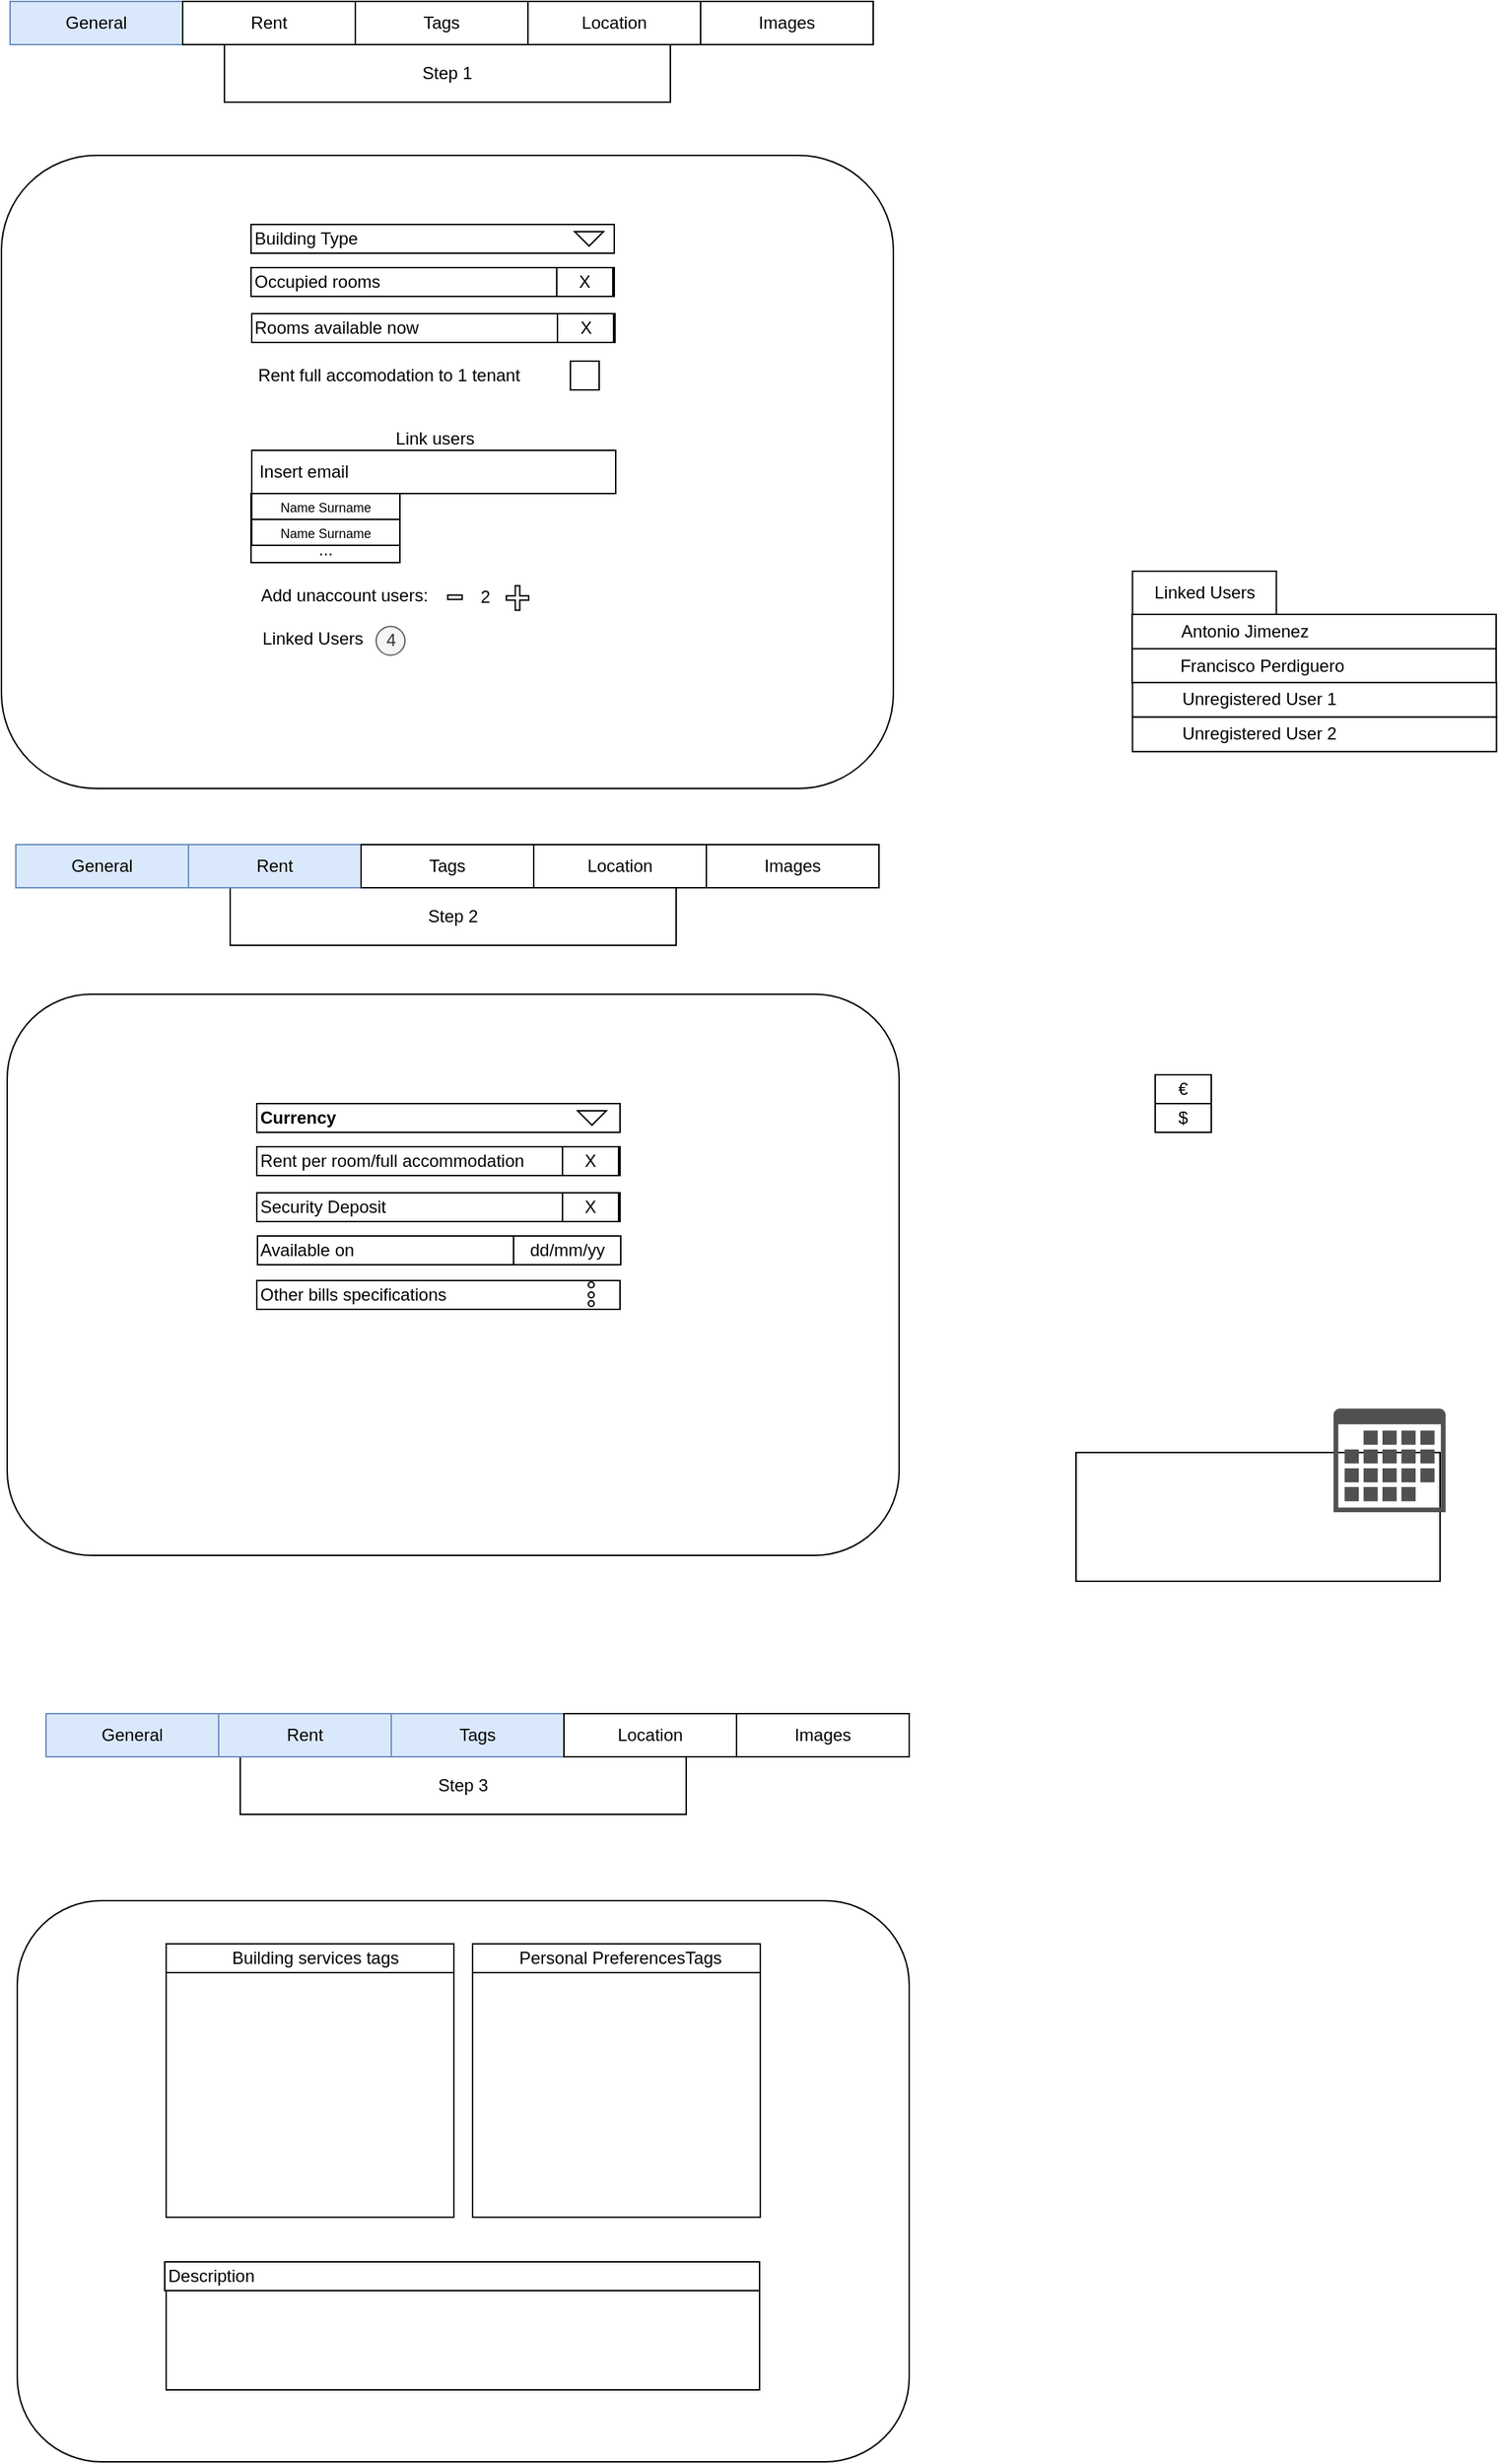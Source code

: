 <mxfile version="22.0.4" type="device">
  <diagram name="Create Building&#39;s Post" id="58qk8amYZC4i2tyVc62f">
    <mxGraphModel dx="2074" dy="1106" grid="1" gridSize="10" guides="1" tooltips="1" connect="1" arrows="1" fold="1" page="1" pageScale="1" pageWidth="827" pageHeight="1169" math="0" shadow="0">
      <root>
        <mxCell id="dsDYB3K5QXEbDidPds9u-0" />
        <mxCell id="dsDYB3K5QXEbDidPds9u-1" parent="dsDYB3K5QXEbDidPds9u-0" />
        <mxCell id="wt2irbwT1ydWuY7uJc_d-68" value="" style="rounded=1;whiteSpace=wrap;html=1;" parent="dsDYB3K5QXEbDidPds9u-1" vertex="1">
          <mxGeometry x="344" y="157" width="620" height="440" as="geometry" />
        </mxCell>
        <mxCell id="xL-tOzKnqsiwL6wojlu8-9" value="4" style="ellipse;whiteSpace=wrap;html=1;aspect=fixed;fillColor=#f5f5f5;fontColor=#333333;strokeColor=#666666;" parent="dsDYB3K5QXEbDidPds9u-1" vertex="1">
          <mxGeometry x="604.5" y="484.37" width="20" height="20" as="geometry" />
        </mxCell>
        <mxCell id="wt2irbwT1ydWuY7uJc_d-73" value="&lt;div align=&quot;left&quot;&gt;Building Type&lt;br&gt;&lt;/div&gt;" style="rounded=0;whiteSpace=wrap;html=1;align=left;" parent="dsDYB3K5QXEbDidPds9u-1" vertex="1">
          <mxGeometry x="517.5" y="205" width="252.5" height="20" as="geometry" />
        </mxCell>
        <mxCell id="wt2irbwT1ydWuY7uJc_d-74" value="" style="triangle;whiteSpace=wrap;html=1;rotation=90;" parent="dsDYB3K5QXEbDidPds9u-1" vertex="1">
          <mxGeometry x="747.5" y="205" width="10" height="20" as="geometry" />
        </mxCell>
        <mxCell id="wt2irbwT1ydWuY7uJc_d-75" value="Occupied rooms" style="rounded=0;whiteSpace=wrap;html=1;align=left;" parent="dsDYB3K5QXEbDidPds9u-1" vertex="1">
          <mxGeometry x="517.5" y="235" width="252.5" height="20" as="geometry" />
        </mxCell>
        <mxCell id="wt2irbwT1ydWuY7uJc_d-76" value="X " style="rounded=0;whiteSpace=wrap;html=1;" parent="dsDYB3K5QXEbDidPds9u-1" vertex="1">
          <mxGeometry x="730" y="235" width="39" height="20" as="geometry" />
        </mxCell>
        <mxCell id="wt2irbwT1ydWuY7uJc_d-77" value="Rooms available now" style="rounded=0;whiteSpace=wrap;html=1;align=left;" parent="dsDYB3K5QXEbDidPds9u-1" vertex="1">
          <mxGeometry x="518" y="267" width="252.5" height="20" as="geometry" />
        </mxCell>
        <mxCell id="wt2irbwT1ydWuY7uJc_d-78" value="X " style="rounded=0;whiteSpace=wrap;html=1;" parent="dsDYB3K5QXEbDidPds9u-1" vertex="1">
          <mxGeometry x="730.5" y="267" width="39" height="20" as="geometry" />
        </mxCell>
        <mxCell id="wt2irbwT1ydWuY7uJc_d-79" value="&amp;nbsp;Insert email" style="rounded=0;whiteSpace=wrap;html=1;align=left;" parent="dsDYB3K5QXEbDidPds9u-1" vertex="1">
          <mxGeometry x="518" y="362" width="253" height="30" as="geometry" />
        </mxCell>
        <mxCell id="wt2irbwT1ydWuY7uJc_d-80" value="" style="rounded=0;whiteSpace=wrap;html=1;" parent="dsDYB3K5QXEbDidPds9u-1" vertex="1">
          <mxGeometry x="517.5" y="392" width="103.5" height="48" as="geometry" />
        </mxCell>
        <mxCell id="wt2irbwT1ydWuY7uJc_d-81" value="Step 1" style="rounded=0;whiteSpace=wrap;html=1;" parent="dsDYB3K5QXEbDidPds9u-1" vertex="1">
          <mxGeometry x="499" y="80" width="310" height="40" as="geometry" />
        </mxCell>
        <mxCell id="wt2irbwT1ydWuY7uJc_d-82" value="" style="rounded=1;whiteSpace=wrap;html=1;" parent="dsDYB3K5QXEbDidPds9u-1" vertex="1">
          <mxGeometry x="348" y="740" width="620" height="390" as="geometry" />
        </mxCell>
        <mxCell id="wt2irbwT1ydWuY7uJc_d-83" value="Rent per room/full accommodation" style="rounded=0;whiteSpace=wrap;html=1;align=left;" parent="dsDYB3K5QXEbDidPds9u-1" vertex="1">
          <mxGeometry x="521.5" y="846" width="252.5" height="20" as="geometry" />
        </mxCell>
        <mxCell id="wt2irbwT1ydWuY7uJc_d-84" value="Security Deposit" style="rounded=0;whiteSpace=wrap;html=1;align=left;" parent="dsDYB3K5QXEbDidPds9u-1" vertex="1">
          <mxGeometry x="521.5" y="878" width="252.5" height="20" as="geometry" />
        </mxCell>
        <mxCell id="wt2irbwT1ydWuY7uJc_d-85" value="X " style="rounded=0;whiteSpace=wrap;html=1;" parent="dsDYB3K5QXEbDidPds9u-1" vertex="1">
          <mxGeometry x="734" y="878" width="39" height="20" as="geometry" />
        </mxCell>
        <mxCell id="wt2irbwT1ydWuY7uJc_d-86" value="Available on" style="rounded=0;whiteSpace=wrap;html=1;align=left;" parent="dsDYB3K5QXEbDidPds9u-1" vertex="1">
          <mxGeometry x="522" y="908" width="252.5" height="20" as="geometry" />
        </mxCell>
        <mxCell id="wt2irbwT1ydWuY7uJc_d-87" value="dd/mm/yy" style="rounded=0;whiteSpace=wrap;html=1;" parent="dsDYB3K5QXEbDidPds9u-1" vertex="1">
          <mxGeometry x="700" y="908" width="74.5" height="20" as="geometry" />
        </mxCell>
        <mxCell id="wt2irbwT1ydWuY7uJc_d-88" value="Step 2" style="rounded=0;whiteSpace=wrap;html=1;" parent="dsDYB3K5QXEbDidPds9u-1" vertex="1">
          <mxGeometry x="503" y="666" width="310" height="40" as="geometry" />
        </mxCell>
        <mxCell id="wt2irbwT1ydWuY7uJc_d-89" value="X " style="rounded=0;whiteSpace=wrap;html=1;" parent="dsDYB3K5QXEbDidPds9u-1" vertex="1">
          <mxGeometry x="734" y="846" width="39" height="20" as="geometry" />
        </mxCell>
        <mxCell id="wt2irbwT1ydWuY7uJc_d-90" value="Currency" style="rounded=0;whiteSpace=wrap;html=1;align=left;fontStyle=1" parent="dsDYB3K5QXEbDidPds9u-1" vertex="1">
          <mxGeometry x="521.5" y="816" width="252.5" height="20" as="geometry" />
        </mxCell>
        <mxCell id="wt2irbwT1ydWuY7uJc_d-91" value="" style="triangle;whiteSpace=wrap;html=1;rotation=90;" parent="dsDYB3K5QXEbDidPds9u-1" vertex="1">
          <mxGeometry x="749.5" y="816" width="10" height="20" as="geometry" />
        </mxCell>
        <mxCell id="wt2irbwT1ydWuY7uJc_d-92" value="Other bills specifications" style="rounded=0;whiteSpace=wrap;html=1;align=left;" parent="dsDYB3K5QXEbDidPds9u-1" vertex="1">
          <mxGeometry x="521.5" y="939" width="252.5" height="20" as="geometry" />
        </mxCell>
        <mxCell id="wt2irbwT1ydWuY7uJc_d-93" value="" style="rounded=0;whiteSpace=wrap;html=1;" parent="dsDYB3K5QXEbDidPds9u-1" vertex="1">
          <mxGeometry x="1091" y="1058.5" width="253" height="89.5" as="geometry" />
        </mxCell>
        <mxCell id="wt2irbwT1ydWuY7uJc_d-94" value="" style="rounded=1;whiteSpace=wrap;html=1;" parent="dsDYB3K5QXEbDidPds9u-1" vertex="1">
          <mxGeometry x="355" y="1370" width="620" height="390" as="geometry" />
        </mxCell>
        <mxCell id="wt2irbwT1ydWuY7uJc_d-95" value="&amp;nbsp;&amp;nbsp;&amp;nbsp;&amp;nbsp;&amp;nbsp;&amp;nbsp;&amp;nbsp;&amp;nbsp;&amp;nbsp;&amp;nbsp;&amp;nbsp;&amp;nbsp; Building services tags" style="rounded=0;whiteSpace=wrap;html=1;align=left;" parent="dsDYB3K5QXEbDidPds9u-1" vertex="1">
          <mxGeometry x="458.5" y="1400" width="200" height="20" as="geometry" />
        </mxCell>
        <mxCell id="wt2irbwT1ydWuY7uJc_d-96" value="Step 3" style="rounded=0;whiteSpace=wrap;html=1;" parent="dsDYB3K5QXEbDidPds9u-1" vertex="1">
          <mxGeometry x="510" y="1270" width="310" height="40" as="geometry" />
        </mxCell>
        <mxCell id="wt2irbwT1ydWuY7uJc_d-97" value="&amp;nbsp;&amp;nbsp;&amp;nbsp;&amp;nbsp;&amp;nbsp;&amp;nbsp;&amp;nbsp;&amp;nbsp; Personal PreferencesTags" style="rounded=0;whiteSpace=wrap;html=1;align=left;" parent="dsDYB3K5QXEbDidPds9u-1" vertex="1">
          <mxGeometry x="671.5" y="1400" width="200" height="20" as="geometry" />
        </mxCell>
        <mxCell id="wt2irbwT1ydWuY7uJc_d-98" value="" style="rounded=0;whiteSpace=wrap;html=1;align=left;" parent="dsDYB3K5QXEbDidPds9u-1" vertex="1">
          <mxGeometry x="458.5" y="1420" width="200" height="170" as="geometry" />
        </mxCell>
        <mxCell id="wt2irbwT1ydWuY7uJc_d-99" value="" style="rounded=0;whiteSpace=wrap;html=1;align=left;" parent="dsDYB3K5QXEbDidPds9u-1" vertex="1">
          <mxGeometry x="671.5" y="1420" width="200" height="170" as="geometry" />
        </mxCell>
        <mxCell id="wt2irbwT1ydWuY7uJc_d-100" value="Description" style="rounded=0;whiteSpace=wrap;html=1;align=left;" parent="dsDYB3K5QXEbDidPds9u-1" vertex="1">
          <mxGeometry x="457.5" y="1621" width="413.5" height="20" as="geometry" />
        </mxCell>
        <mxCell id="wt2irbwT1ydWuY7uJc_d-101" value="" style="rounded=0;whiteSpace=wrap;html=1;align=left;" parent="dsDYB3K5QXEbDidPds9u-1" vertex="1">
          <mxGeometry x="458.5" y="1641" width="412.5" height="69" as="geometry" />
        </mxCell>
        <mxCell id="wt2irbwT1ydWuY7uJc_d-102" value="Link users" style="text;html=1;align=center;verticalAlign=middle;resizable=0;points=[];autosize=1;strokeColor=none;fillColor=none;" parent="dsDYB3K5QXEbDidPds9u-1" vertex="1">
          <mxGeometry x="604.5" y="339" width="80" height="30" as="geometry" />
        </mxCell>
        <mxCell id="wt2irbwT1ydWuY7uJc_d-103" value="&lt;font style=&quot;font-size: 9px;&quot;&gt;Name Surname&lt;/font&gt;" style="rounded=0;whiteSpace=wrap;html=1;" parent="dsDYB3K5QXEbDidPds9u-1" vertex="1">
          <mxGeometry x="518" y="392" width="103" height="18" as="geometry" />
        </mxCell>
        <mxCell id="wt2irbwT1ydWuY7uJc_d-108" value="&lt;font style=&quot;font-size: 9px;&quot;&gt;Name Surname&lt;/font&gt;" style="rounded=0;whiteSpace=wrap;html=1;" parent="dsDYB3K5QXEbDidPds9u-1" vertex="1">
          <mxGeometry x="518" y="410" width="103" height="18" as="geometry" />
        </mxCell>
        <mxCell id="wt2irbwT1ydWuY7uJc_d-113" value="..." style="text;html=1;align=center;verticalAlign=middle;resizable=0;points=[];autosize=1;strokeColor=none;fillColor=none;" parent="dsDYB3K5QXEbDidPds9u-1" vertex="1">
          <mxGeometry x="554.25" y="416" width="30" height="30" as="geometry" />
        </mxCell>
        <mxCell id="wt2irbwT1ydWuY7uJc_d-115" value="Linked Users" style="text;html=1;align=center;verticalAlign=middle;resizable=0;points=[];autosize=1;strokeColor=none;fillColor=none;" parent="dsDYB3K5QXEbDidPds9u-1" vertex="1">
          <mxGeometry x="510" y="478.37" width="100" height="30" as="geometry" />
        </mxCell>
        <mxCell id="wt2irbwT1ydWuY7uJc_d-126" value="Add unaccount users:" style="text;html=1;align=center;verticalAlign=middle;resizable=0;points=[];autosize=1;strokeColor=none;fillColor=none;" parent="dsDYB3K5QXEbDidPds9u-1" vertex="1">
          <mxGeometry x="512" y="447.87" width="140" height="30" as="geometry" />
        </mxCell>
        <mxCell id="wt2irbwT1ydWuY7uJc_d-127" value="2" style="rounded=0;whiteSpace=wrap;html=1;strokeColor=none;" parent="dsDYB3K5QXEbDidPds9u-1" vertex="1">
          <mxGeometry x="642.25" y="449.87" width="77.25" height="28.5" as="geometry" />
        </mxCell>
        <mxCell id="wt2irbwT1ydWuY7uJc_d-129" value="" style="rounded=0;whiteSpace=wrap;html=1;" parent="dsDYB3K5QXEbDidPds9u-1" vertex="1">
          <mxGeometry x="654.25" y="462.62" width="10" height="3" as="geometry" />
        </mxCell>
        <mxCell id="wt2irbwT1ydWuY7uJc_d-131" value="" style="shape=cross;whiteSpace=wrap;html=1;" parent="dsDYB3K5QXEbDidPds9u-1" vertex="1">
          <mxGeometry x="695" y="456.12" width="15.5" height="17" as="geometry" />
        </mxCell>
        <mxCell id="wt2irbwT1ydWuY7uJc_d-140" value="General" style="rounded=0;whiteSpace=wrap;html=1;fillColor=#dae8fc;strokeColor=#6c8ebf;" parent="dsDYB3K5QXEbDidPds9u-1" vertex="1">
          <mxGeometry x="350" y="50" width="120" height="30" as="geometry" />
        </mxCell>
        <mxCell id="wt2irbwT1ydWuY7uJc_d-141" value="Rent" style="rounded=0;whiteSpace=wrap;html=1;" parent="dsDYB3K5QXEbDidPds9u-1" vertex="1">
          <mxGeometry x="470" y="50" width="120" height="30" as="geometry" />
        </mxCell>
        <mxCell id="wt2irbwT1ydWuY7uJc_d-142" value="Tags" style="rounded=0;whiteSpace=wrap;html=1;" parent="dsDYB3K5QXEbDidPds9u-1" vertex="1">
          <mxGeometry x="590" y="50" width="120" height="30" as="geometry" />
        </mxCell>
        <mxCell id="wt2irbwT1ydWuY7uJc_d-143" value="Location" style="rounded=0;whiteSpace=wrap;html=1;" parent="dsDYB3K5QXEbDidPds9u-1" vertex="1">
          <mxGeometry x="710" y="50" width="120" height="30" as="geometry" />
        </mxCell>
        <mxCell id="wt2irbwT1ydWuY7uJc_d-144" value="Images" style="rounded=0;whiteSpace=wrap;html=1;" parent="dsDYB3K5QXEbDidPds9u-1" vertex="1">
          <mxGeometry x="830" y="50" width="120" height="30" as="geometry" />
        </mxCell>
        <mxCell id="wt2irbwT1ydWuY7uJc_d-145" value="General" style="rounded=0;whiteSpace=wrap;html=1;fillColor=#dae8fc;strokeColor=#6c8ebf;" parent="dsDYB3K5QXEbDidPds9u-1" vertex="1">
          <mxGeometry x="354" y="636" width="120" height="30" as="geometry" />
        </mxCell>
        <mxCell id="wt2irbwT1ydWuY7uJc_d-146" value="Rent" style="rounded=0;whiteSpace=wrap;html=1;fillColor=#dae8fc;strokeColor=#6c8ebf;" parent="dsDYB3K5QXEbDidPds9u-1" vertex="1">
          <mxGeometry x="474" y="636" width="120" height="30" as="geometry" />
        </mxCell>
        <mxCell id="wt2irbwT1ydWuY7uJc_d-147" value="Tags" style="rounded=0;whiteSpace=wrap;html=1;" parent="dsDYB3K5QXEbDidPds9u-1" vertex="1">
          <mxGeometry x="594" y="636" width="120" height="30" as="geometry" />
        </mxCell>
        <mxCell id="wt2irbwT1ydWuY7uJc_d-148" value="Location" style="rounded=0;whiteSpace=wrap;html=1;" parent="dsDYB3K5QXEbDidPds9u-1" vertex="1">
          <mxGeometry x="714" y="636" width="120" height="30" as="geometry" />
        </mxCell>
        <mxCell id="wt2irbwT1ydWuY7uJc_d-149" value="Images" style="rounded=0;whiteSpace=wrap;html=1;" parent="dsDYB3K5QXEbDidPds9u-1" vertex="1">
          <mxGeometry x="834" y="636" width="120" height="30" as="geometry" />
        </mxCell>
        <mxCell id="wt2irbwT1ydWuY7uJc_d-150" value="General" style="rounded=0;whiteSpace=wrap;html=1;fillColor=#dae8fc;strokeColor=#6c8ebf;" parent="dsDYB3K5QXEbDidPds9u-1" vertex="1">
          <mxGeometry x="375" y="1240" width="120" height="30" as="geometry" />
        </mxCell>
        <mxCell id="wt2irbwT1ydWuY7uJc_d-151" value="Rent" style="rounded=0;whiteSpace=wrap;html=1;fillColor=#dae8fc;strokeColor=#6c8ebf;" parent="dsDYB3K5QXEbDidPds9u-1" vertex="1">
          <mxGeometry x="495" y="1240" width="120" height="30" as="geometry" />
        </mxCell>
        <mxCell id="wt2irbwT1ydWuY7uJc_d-152" value="Tags" style="rounded=0;whiteSpace=wrap;html=1;fillColor=#dae8fc;strokeColor=#6c8ebf;" parent="dsDYB3K5QXEbDidPds9u-1" vertex="1">
          <mxGeometry x="615" y="1240" width="120" height="30" as="geometry" />
        </mxCell>
        <mxCell id="wt2irbwT1ydWuY7uJc_d-153" value="Location" style="rounded=0;whiteSpace=wrap;html=1;" parent="dsDYB3K5QXEbDidPds9u-1" vertex="1">
          <mxGeometry x="735" y="1240" width="120" height="30" as="geometry" />
        </mxCell>
        <mxCell id="wt2irbwT1ydWuY7uJc_d-154" value="Images" style="rounded=0;whiteSpace=wrap;html=1;" parent="dsDYB3K5QXEbDidPds9u-1" vertex="1">
          <mxGeometry x="855" y="1240" width="120" height="30" as="geometry" />
        </mxCell>
        <mxCell id="xL-tOzKnqsiwL6wojlu8-4" value="" style="shape=image;html=1;verticalAlign=top;verticalLabelPosition=bottom;labelBackgroundColor=#ffffff;imageAspect=0;aspect=fixed;image=https://cdn4.iconfinder.com/data/icons/48-bubbles/48/30.User-128.png" parent="dsDYB3K5QXEbDidPds9u-1" vertex="1">
          <mxGeometry x="520" y="394.5" width="15" height="15" as="geometry" />
        </mxCell>
        <mxCell id="xL-tOzKnqsiwL6wojlu8-5" value="" style="shape=image;html=1;verticalAlign=top;verticalLabelPosition=bottom;labelBackgroundColor=#ffffff;imageAspect=0;aspect=fixed;image=https://cdn4.iconfinder.com/data/icons/48-bubbles/48/30.User-128.png" parent="dsDYB3K5QXEbDidPds9u-1" vertex="1">
          <mxGeometry x="520" y="411.5" width="15" height="15" as="geometry" />
        </mxCell>
        <mxCell id="wt2irbwT1ydWuY7uJc_d-67" value="" style="ellipse;whiteSpace=wrap;html=1;" parent="dsDYB3K5QXEbDidPds9u-1" vertex="1">
          <mxGeometry x="1132" y="481" width="13" height="14" as="geometry" />
        </mxCell>
        <mxCell id="wt2irbwT1ydWuY7uJc_d-114" value="" style="rounded=0;whiteSpace=wrap;html=1;" parent="dsDYB3K5QXEbDidPds9u-1" vertex="1">
          <mxGeometry x="1130" y="476" width="253" height="24" as="geometry" />
        </mxCell>
        <mxCell id="wt2irbwT1ydWuY7uJc_d-116" value="Antonio Jimenez" style="text;html=1;align=center;verticalAlign=middle;resizable=0;points=[];autosize=1;strokeColor=none;fillColor=none;" parent="dsDYB3K5QXEbDidPds9u-1" vertex="1">
          <mxGeometry x="1152.5" y="473.13" width="110" height="30" as="geometry" />
        </mxCell>
        <mxCell id="wt2irbwT1ydWuY7uJc_d-119" value="" style="shape=image;verticalLabelPosition=bottom;labelBackgroundColor=default;verticalAlign=top;aspect=fixed;imageAspect=0;image=https://cdn0.iconfinder.com/data/icons/trash-13/100/trash_bin_recycle_waste_rubbish-04-512.png;" parent="dsDYB3K5QXEbDidPds9u-1" vertex="1">
          <mxGeometry x="1359.5" y="476" width="24.25" height="24.25" as="geometry" />
        </mxCell>
        <mxCell id="wt2irbwT1ydWuY7uJc_d-120" value="" style="ellipse;whiteSpace=wrap;html=1;" parent="dsDYB3K5QXEbDidPds9u-1" vertex="1">
          <mxGeometry x="1132" y="504.87" width="13" height="14" as="geometry" />
        </mxCell>
        <mxCell id="wt2irbwT1ydWuY7uJc_d-121" value="" style="rounded=0;whiteSpace=wrap;html=1;" parent="dsDYB3K5QXEbDidPds9u-1" vertex="1">
          <mxGeometry x="1130" y="499.87" width="253" height="24" as="geometry" />
        </mxCell>
        <mxCell id="wt2irbwT1ydWuY7uJc_d-122" value="Francisco Perdiguero" style="text;html=1;align=center;verticalAlign=middle;resizable=0;points=[];autosize=1;strokeColor=none;fillColor=none;" parent="dsDYB3K5QXEbDidPds9u-1" vertex="1">
          <mxGeometry x="1150" y="497" width="140" height="30" as="geometry" />
        </mxCell>
        <mxCell id="wt2irbwT1ydWuY7uJc_d-125" value="" style="shape=image;verticalLabelPosition=bottom;labelBackgroundColor=default;verticalAlign=top;aspect=fixed;imageAspect=0;image=https://cdn0.iconfinder.com/data/icons/trash-13/100/trash_bin_recycle_waste_rubbish-04-512.png;" parent="dsDYB3K5QXEbDidPds9u-1" vertex="1">
          <mxGeometry x="1359.5" y="499.87" width="24.25" height="24.25" as="geometry" />
        </mxCell>
        <mxCell id="xL-tOzKnqsiwL6wojlu8-6" value="" style="shape=image;html=1;verticalAlign=top;verticalLabelPosition=bottom;labelBackgroundColor=#ffffff;imageAspect=0;aspect=fixed;image=https://cdn4.iconfinder.com/data/icons/48-bubbles/48/30.User-128.png" parent="dsDYB3K5QXEbDidPds9u-1" vertex="1">
          <mxGeometry x="1134" y="480" width="15" height="15" as="geometry" />
        </mxCell>
        <mxCell id="xL-tOzKnqsiwL6wojlu8-7" value="" style="shape=image;html=1;verticalAlign=top;verticalLabelPosition=bottom;labelBackgroundColor=#ffffff;imageAspect=0;aspect=fixed;image=https://cdn4.iconfinder.com/data/icons/48-bubbles/48/30.User-128.png" parent="dsDYB3K5QXEbDidPds9u-1" vertex="1">
          <mxGeometry x="1134" y="505" width="15" height="15" as="geometry" />
        </mxCell>
        <mxCell id="6D1Ae3liCXpl_q0b54W5-2" value="" style="ellipse;whiteSpace=wrap;html=1;" parent="dsDYB3K5QXEbDidPds9u-1" vertex="1">
          <mxGeometry x="1132.25" y="528.38" width="13" height="14" as="geometry" />
        </mxCell>
        <mxCell id="6D1Ae3liCXpl_q0b54W5-3" value="" style="rounded=0;whiteSpace=wrap;html=1;" parent="dsDYB3K5QXEbDidPds9u-1" vertex="1">
          <mxGeometry x="1130.25" y="523.38" width="253" height="24" as="geometry" />
        </mxCell>
        <mxCell id="6D1Ae3liCXpl_q0b54W5-4" value="" style="shape=image;verticalLabelPosition=bottom;labelBackgroundColor=default;verticalAlign=top;aspect=fixed;imageAspect=0;image=https://cdn0.iconfinder.com/data/icons/trash-13/100/trash_bin_recycle_waste_rubbish-04-512.png;" parent="dsDYB3K5QXEbDidPds9u-1" vertex="1">
          <mxGeometry x="1359.75" y="523.38" width="24.25" height="24.25" as="geometry" />
        </mxCell>
        <mxCell id="6D1Ae3liCXpl_q0b54W5-5" value="" style="shape=image;html=1;verticalAlign=top;verticalLabelPosition=bottom;labelBackgroundColor=#ffffff;imageAspect=0;aspect=fixed;image=https://cdn4.iconfinder.com/data/icons/48-bubbles/48/30.User-128.png" parent="dsDYB3K5QXEbDidPds9u-1" vertex="1">
          <mxGeometry x="1134.25" y="528.51" width="15" height="15" as="geometry" />
        </mxCell>
        <mxCell id="6D1Ae3liCXpl_q0b54W5-6" value="Unregistered User 1" style="text;html=1;align=center;verticalAlign=middle;resizable=0;points=[];autosize=1;strokeColor=none;fillColor=none;" parent="dsDYB3K5QXEbDidPds9u-1" vertex="1">
          <mxGeometry x="1148" y="520" width="140" height="30" as="geometry" />
        </mxCell>
        <mxCell id="6D1Ae3liCXpl_q0b54W5-11" value="" style="ellipse;whiteSpace=wrap;html=1;" parent="dsDYB3K5QXEbDidPds9u-1" vertex="1">
          <mxGeometry x="1132.25" y="552.38" width="13" height="14" as="geometry" />
        </mxCell>
        <mxCell id="6D1Ae3liCXpl_q0b54W5-12" value="" style="rounded=0;whiteSpace=wrap;html=1;" parent="dsDYB3K5QXEbDidPds9u-1" vertex="1">
          <mxGeometry x="1130.25" y="547.38" width="253" height="24" as="geometry" />
        </mxCell>
        <mxCell id="6D1Ae3liCXpl_q0b54W5-13" value="" style="shape=image;verticalLabelPosition=bottom;labelBackgroundColor=default;verticalAlign=top;aspect=fixed;imageAspect=0;image=https://cdn0.iconfinder.com/data/icons/trash-13/100/trash_bin_recycle_waste_rubbish-04-512.png;" parent="dsDYB3K5QXEbDidPds9u-1" vertex="1">
          <mxGeometry x="1359.75" y="547.38" width="24.25" height="24.25" as="geometry" />
        </mxCell>
        <mxCell id="6D1Ae3liCXpl_q0b54W5-14" value="" style="shape=image;html=1;verticalAlign=top;verticalLabelPosition=bottom;labelBackgroundColor=#ffffff;imageAspect=0;aspect=fixed;image=https://cdn4.iconfinder.com/data/icons/48-bubbles/48/30.User-128.png" parent="dsDYB3K5QXEbDidPds9u-1" vertex="1">
          <mxGeometry x="1134.25" y="552.51" width="15" height="15" as="geometry" />
        </mxCell>
        <mxCell id="6D1Ae3liCXpl_q0b54W5-15" value="Unregistered User 2" style="text;html=1;align=center;verticalAlign=middle;resizable=0;points=[];autosize=1;strokeColor=none;fillColor=none;" parent="dsDYB3K5QXEbDidPds9u-1" vertex="1">
          <mxGeometry x="1148" y="544" width="140" height="30" as="geometry" />
        </mxCell>
        <mxCell id="zMBU4J6VDZ2-IQMpTyG5-1" value="Linked Users" style="text;html=1;align=center;verticalAlign=middle;resizable=0;points=[];autosize=1;strokeColor=default;fillColor=none;" parent="dsDYB3K5QXEbDidPds9u-1" vertex="1">
          <mxGeometry x="1130.25" y="446" width="100" height="30" as="geometry" />
        </mxCell>
        <mxCell id="zMBU4J6VDZ2-IQMpTyG5-3" value="" style="rounded=0;whiteSpace=wrap;html=1;" parent="dsDYB3K5QXEbDidPds9u-1" vertex="1">
          <mxGeometry x="739.5" y="300" width="20" height="20" as="geometry" />
        </mxCell>
        <mxCell id="zMBU4J6VDZ2-IQMpTyG5-4" value="Rent full accomodation to 1 tenant" style="text;html=1;align=center;verticalAlign=middle;resizable=0;points=[];autosize=1;strokeColor=none;fillColor=none;" parent="dsDYB3K5QXEbDidPds9u-1" vertex="1">
          <mxGeometry x="508" y="295.37" width="210" height="30" as="geometry" />
        </mxCell>
        <mxCell id="zMBU4J6VDZ2-IQMpTyG5-9" value="" style="shape=image;html=1;verticalAlign=top;verticalLabelPosition=bottom;labelBackgroundColor=#ffffff;imageAspect=0;aspect=fixed;image=https://cdn3.iconfinder.com/data/icons/user-interface-169/32/checkmark-128.png" parent="dsDYB3K5QXEbDidPds9u-1" vertex="1">
          <mxGeometry x="739" y="301" width="22" height="22" as="geometry" />
        </mxCell>
        <mxCell id="zMBU4J6VDZ2-IQMpTyG5-10" value="€" style="rounded=0;whiteSpace=wrap;html=1;" parent="dsDYB3K5QXEbDidPds9u-1" vertex="1">
          <mxGeometry x="1146" y="796" width="39" height="20" as="geometry" />
        </mxCell>
        <mxCell id="zMBU4J6VDZ2-IQMpTyG5-11" value="$" style="rounded=0;whiteSpace=wrap;html=1;" parent="dsDYB3K5QXEbDidPds9u-1" vertex="1">
          <mxGeometry x="1146" y="816" width="39" height="20" as="geometry" />
        </mxCell>
        <mxCell id="cbe03mHEDEkwIxeUH7mK-1" value="" style="sketch=0;pointerEvents=1;shadow=0;dashed=0;html=1;strokeColor=none;fillColor=#505050;labelPosition=center;verticalLabelPosition=bottom;verticalAlign=top;outlineConnect=0;align=center;shape=mxgraph.office.concepts.calendar;" parent="dsDYB3K5QXEbDidPds9u-1" vertex="1">
          <mxGeometry x="1270" y="1028" width="77.88" height="72" as="geometry" />
        </mxCell>
        <mxCell id="cbe03mHEDEkwIxeUH7mK-3" value="" style="ellipse;whiteSpace=wrap;html=1;aspect=fixed;" parent="dsDYB3K5QXEbDidPds9u-1" vertex="1">
          <mxGeometry x="752" y="940" width="4" height="4" as="geometry" />
        </mxCell>
        <mxCell id="cbe03mHEDEkwIxeUH7mK-6" value="" style="ellipse;whiteSpace=wrap;html=1;aspect=fixed;" parent="dsDYB3K5QXEbDidPds9u-1" vertex="1">
          <mxGeometry x="752" y="947" width="4" height="4" as="geometry" />
        </mxCell>
        <mxCell id="cbe03mHEDEkwIxeUH7mK-7" value="" style="ellipse;whiteSpace=wrap;html=1;aspect=fixed;" parent="dsDYB3K5QXEbDidPds9u-1" vertex="1">
          <mxGeometry x="752" y="953" width="4" height="4" as="geometry" />
        </mxCell>
      </root>
    </mxGraphModel>
  </diagram>
</mxfile>
